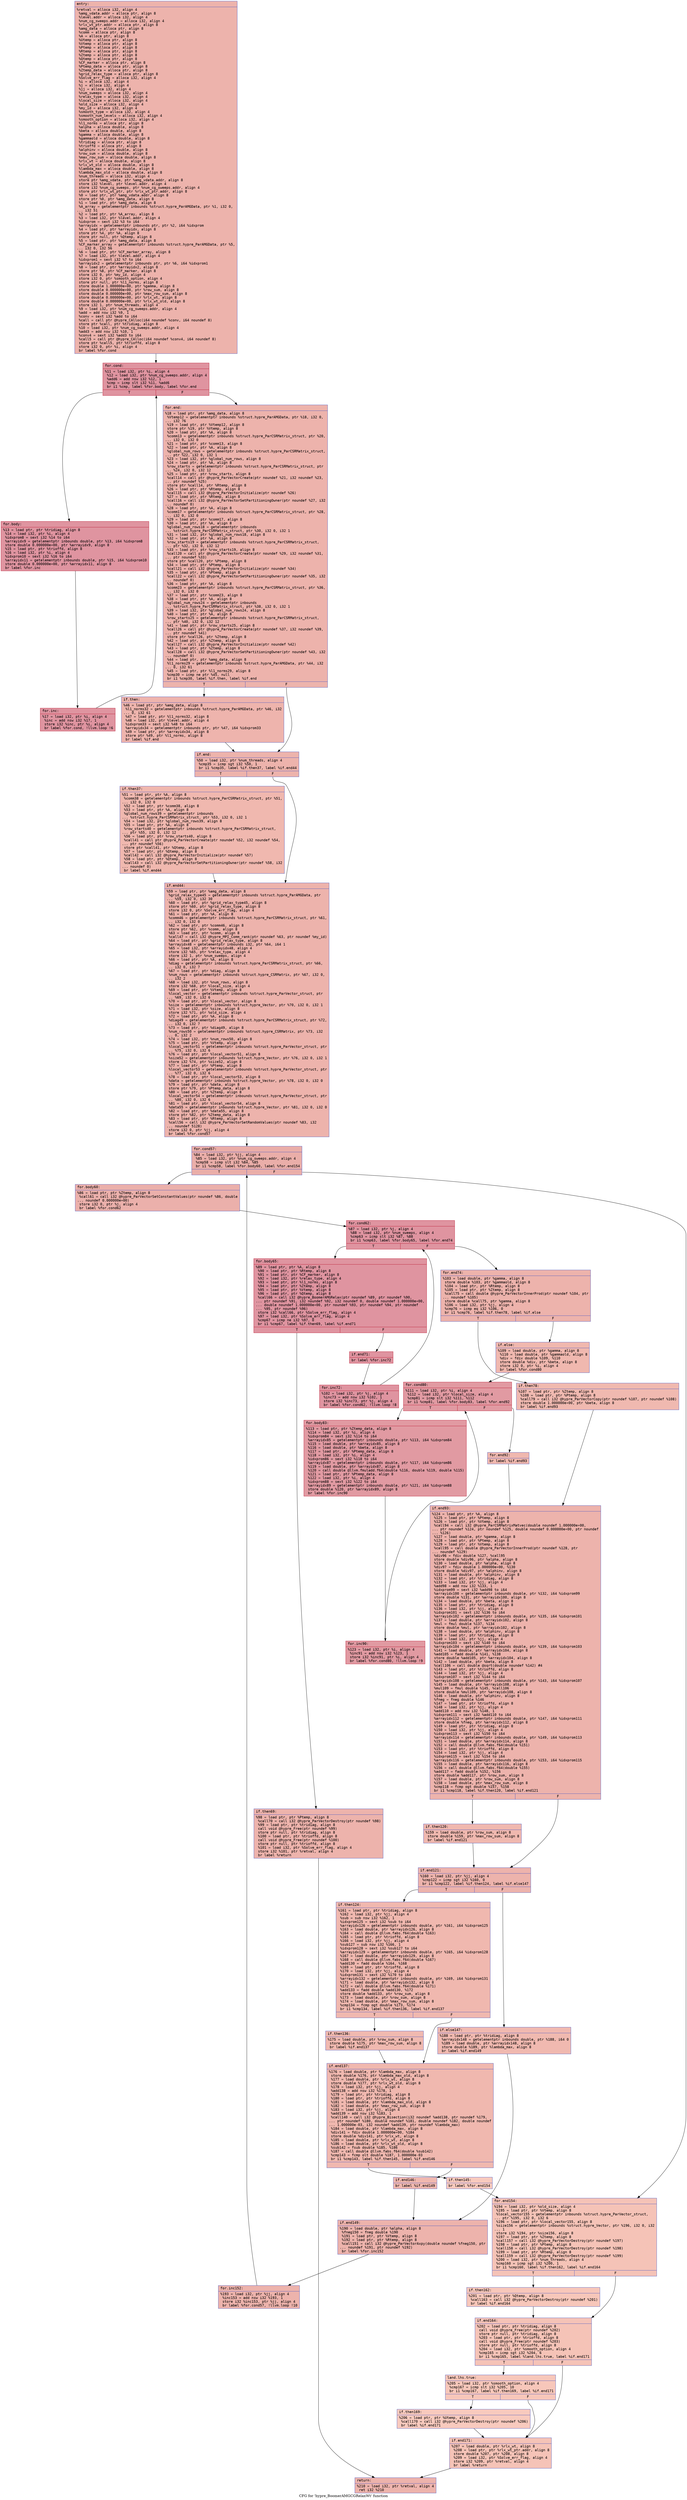 digraph "CFG for 'hypre_BoomerAMGCGRelaxWt' function" {
	label="CFG for 'hypre_BoomerAMGCGRelaxWt' function";

	Node0x55daa056aaf0 [shape=record,color="#3d50c3ff", style=filled, fillcolor="#d6524470" fontname="Courier",label="{entry:\l|  %retval = alloca i32, align 4\l  %amg_vdata.addr = alloca ptr, align 8\l  %level.addr = alloca i32, align 4\l  %num_cg_sweeps.addr = alloca i32, align 4\l  %rlx_wt_ptr.addr = alloca ptr, align 8\l  %amg_data = alloca ptr, align 8\l  %comm = alloca ptr, align 8\l  %A = alloca ptr, align 8\l  %Utemp = alloca ptr, align 8\l  %Vtemp = alloca ptr, align 8\l  %Ptemp = alloca ptr, align 8\l  %Rtemp = alloca ptr, align 8\l  %Ztemp = alloca ptr, align 8\l  %Qtemp = alloca ptr, align 8\l  %CF_marker = alloca ptr, align 8\l  %Ptemp_data = alloca ptr, align 8\l  %Ztemp_data = alloca ptr, align 8\l  %grid_relax_type = alloca ptr, align 8\l  %Solve_err_flag = alloca i32, align 4\l  %i = alloca i32, align 4\l  %j = alloca i32, align 4\l  %jj = alloca i32, align 4\l  %num_sweeps = alloca i32, align 4\l  %relax_type = alloca i32, align 4\l  %local_size = alloca i32, align 4\l  %old_size = alloca i32, align 4\l  %my_id = alloca i32, align 4\l  %smooth_type = alloca i32, align 4\l  %smooth_num_levels = alloca i32, align 4\l  %smooth_option = alloca i32, align 4\l  %l1_norms = alloca ptr, align 8\l  %alpha = alloca double, align 8\l  %beta = alloca double, align 8\l  %gamma = alloca double, align 8\l  %gammaold = alloca double, align 8\l  %tridiag = alloca ptr, align 8\l  %trioffd = alloca ptr, align 8\l  %alphinv = alloca double, align 8\l  %row_sum = alloca double, align 8\l  %max_row_sum = alloca double, align 8\l  %rlx_wt = alloca double, align 8\l  %rlx_wt_old = alloca double, align 8\l  %lambda_max = alloca double, align 8\l  %lambda_max_old = alloca double, align 8\l  %num_threads = alloca i32, align 4\l  store ptr %amg_vdata, ptr %amg_vdata.addr, align 8\l  store i32 %level, ptr %level.addr, align 4\l  store i32 %num_cg_sweeps, ptr %num_cg_sweeps.addr, align 4\l  store ptr %rlx_wt_ptr, ptr %rlx_wt_ptr.addr, align 8\l  %0 = load ptr, ptr %amg_vdata.addr, align 8\l  store ptr %0, ptr %amg_data, align 8\l  %1 = load ptr, ptr %amg_data, align 8\l  %A_array = getelementptr inbounds %struct.hypre_ParAMGData, ptr %1, i32 0,\l... i32 51\l  %2 = load ptr, ptr %A_array, align 8\l  %3 = load i32, ptr %level.addr, align 4\l  %idxprom = sext i32 %3 to i64\l  %arrayidx = getelementptr inbounds ptr, ptr %2, i64 %idxprom\l  %4 = load ptr, ptr %arrayidx, align 8\l  store ptr %4, ptr %A, align 8\l  store ptr null, ptr %Qtemp, align 8\l  %5 = load ptr, ptr %amg_data, align 8\l  %CF_marker_array = getelementptr inbounds %struct.hypre_ParAMGData, ptr %5,\l... i32 0, i32 56\l  %6 = load ptr, ptr %CF_marker_array, align 8\l  %7 = load i32, ptr %level.addr, align 4\l  %idxprom1 = sext i32 %7 to i64\l  %arrayidx2 = getelementptr inbounds ptr, ptr %6, i64 %idxprom1\l  %8 = load ptr, ptr %arrayidx2, align 8\l  store ptr %8, ptr %CF_marker, align 8\l  store i32 0, ptr %my_id, align 4\l  store i32 0, ptr %smooth_option, align 4\l  store ptr null, ptr %l1_norms, align 8\l  store double 1.000000e+00, ptr %gamma, align 8\l  store double 0.000000e+00, ptr %row_sum, align 8\l  store double 0.000000e+00, ptr %max_row_sum, align 8\l  store double 0.000000e+00, ptr %rlx_wt, align 8\l  store double 0.000000e+00, ptr %rlx_wt_old, align 8\l  store i32 1, ptr %num_threads, align 4\l  %9 = load i32, ptr %num_cg_sweeps.addr, align 4\l  %add = add nsw i32 %9, 1\l  %conv = sext i32 %add to i64\l  %call = call ptr @hypre_CAlloc(i64 noundef %conv, i64 noundef 8)\l  store ptr %call, ptr %tridiag, align 8\l  %10 = load i32, ptr %num_cg_sweeps.addr, align 4\l  %add3 = add nsw i32 %10, 1\l  %conv4 = sext i32 %add3 to i64\l  %call5 = call ptr @hypre_CAlloc(i64 noundef %conv4, i64 noundef 8)\l  store ptr %call5, ptr %trioffd, align 8\l  store i32 0, ptr %i, align 4\l  br label %for.cond\l}"];
	Node0x55daa056aaf0 -> Node0x55daa0571600[tooltip="entry -> for.cond\nProbability 100.00%" ];
	Node0x55daa0571600 [shape=record,color="#b70d28ff", style=filled, fillcolor="#b70d2870" fontname="Courier",label="{for.cond:\l|  %11 = load i32, ptr %i, align 4\l  %12 = load i32, ptr %num_cg_sweeps.addr, align 4\l  %add6 = add nsw i32 %12, 1\l  %cmp = icmp slt i32 %11, %add6\l  br i1 %cmp, label %for.body, label %for.end\l|{<s0>T|<s1>F}}"];
	Node0x55daa0571600:s0 -> Node0x55daa0571900[tooltip="for.cond -> for.body\nProbability 96.88%" ];
	Node0x55daa0571600:s1 -> Node0x55daa0571950[tooltip="for.cond -> for.end\nProbability 3.12%" ];
	Node0x55daa0571900 [shape=record,color="#b70d28ff", style=filled, fillcolor="#b70d2870" fontname="Courier",label="{for.body:\l|  %13 = load ptr, ptr %tridiag, align 8\l  %14 = load i32, ptr %i, align 4\l  %idxprom8 = sext i32 %14 to i64\l  %arrayidx9 = getelementptr inbounds double, ptr %13, i64 %idxprom8\l  store double 0.000000e+00, ptr %arrayidx9, align 8\l  %15 = load ptr, ptr %trioffd, align 8\l  %16 = load i32, ptr %i, align 4\l  %idxprom10 = sext i32 %16 to i64\l  %arrayidx11 = getelementptr inbounds double, ptr %15, i64 %idxprom10\l  store double 0.000000e+00, ptr %arrayidx11, align 8\l  br label %for.inc\l}"];
	Node0x55daa0571900 -> Node0x55daa05720c0[tooltip="for.body -> for.inc\nProbability 100.00%" ];
	Node0x55daa05720c0 [shape=record,color="#b70d28ff", style=filled, fillcolor="#b70d2870" fontname="Courier",label="{for.inc:\l|  %17 = load i32, ptr %i, align 4\l  %inc = add nsw i32 %17, 1\l  store i32 %inc, ptr %i, align 4\l  br label %for.cond, !llvm.loop !6\l}"];
	Node0x55daa05720c0 -> Node0x55daa0571600[tooltip="for.inc -> for.cond\nProbability 100.00%" ];
	Node0x55daa0571950 [shape=record,color="#3d50c3ff", style=filled, fillcolor="#d6524470" fontname="Courier",label="{for.end:\l|  %18 = load ptr, ptr %amg_data, align 8\l  %Vtemp12 = getelementptr inbounds %struct.hypre_ParAMGData, ptr %18, i32 0,\l... i32 76\l  %19 = load ptr, ptr %Vtemp12, align 8\l  store ptr %19, ptr %Vtemp, align 8\l  %20 = load ptr, ptr %A, align 8\l  %comm13 = getelementptr inbounds %struct.hypre_ParCSRMatrix_struct, ptr %20,\l... i32 0, i32 0\l  %21 = load ptr, ptr %comm13, align 8\l  %22 = load ptr, ptr %A, align 8\l  %global_num_rows = getelementptr inbounds %struct.hypre_ParCSRMatrix_struct,\l... ptr %22, i32 0, i32 1\l  %23 = load i32, ptr %global_num_rows, align 8\l  %24 = load ptr, ptr %A, align 8\l  %row_starts = getelementptr inbounds %struct.hypre_ParCSRMatrix_struct, ptr\l... %24, i32 0, i32 12\l  %25 = load ptr, ptr %row_starts, align 8\l  %call14 = call ptr @hypre_ParVectorCreate(ptr noundef %21, i32 noundef %23,\l... ptr noundef %25)\l  store ptr %call14, ptr %Rtemp, align 8\l  %26 = load ptr, ptr %Rtemp, align 8\l  %call15 = call i32 @hypre_ParVectorInitialize(ptr noundef %26)\l  %27 = load ptr, ptr %Rtemp, align 8\l  %call16 = call i32 @hypre_ParVectorSetPartitioningOwner(ptr noundef %27, i32\l... noundef 0)\l  %28 = load ptr, ptr %A, align 8\l  %comm17 = getelementptr inbounds %struct.hypre_ParCSRMatrix_struct, ptr %28,\l... i32 0, i32 0\l  %29 = load ptr, ptr %comm17, align 8\l  %30 = load ptr, ptr %A, align 8\l  %global_num_rows18 = getelementptr inbounds\l... %struct.hypre_ParCSRMatrix_struct, ptr %30, i32 0, i32 1\l  %31 = load i32, ptr %global_num_rows18, align 8\l  %32 = load ptr, ptr %A, align 8\l  %row_starts19 = getelementptr inbounds %struct.hypre_ParCSRMatrix_struct,\l... ptr %32, i32 0, i32 12\l  %33 = load ptr, ptr %row_starts19, align 8\l  %call20 = call ptr @hypre_ParVectorCreate(ptr noundef %29, i32 noundef %31,\l... ptr noundef %33)\l  store ptr %call20, ptr %Ptemp, align 8\l  %34 = load ptr, ptr %Ptemp, align 8\l  %call21 = call i32 @hypre_ParVectorInitialize(ptr noundef %34)\l  %35 = load ptr, ptr %Ptemp, align 8\l  %call22 = call i32 @hypre_ParVectorSetPartitioningOwner(ptr noundef %35, i32\l... noundef 0)\l  %36 = load ptr, ptr %A, align 8\l  %comm23 = getelementptr inbounds %struct.hypre_ParCSRMatrix_struct, ptr %36,\l... i32 0, i32 0\l  %37 = load ptr, ptr %comm23, align 8\l  %38 = load ptr, ptr %A, align 8\l  %global_num_rows24 = getelementptr inbounds\l... %struct.hypre_ParCSRMatrix_struct, ptr %38, i32 0, i32 1\l  %39 = load i32, ptr %global_num_rows24, align 8\l  %40 = load ptr, ptr %A, align 8\l  %row_starts25 = getelementptr inbounds %struct.hypre_ParCSRMatrix_struct,\l... ptr %40, i32 0, i32 12\l  %41 = load ptr, ptr %row_starts25, align 8\l  %call26 = call ptr @hypre_ParVectorCreate(ptr noundef %37, i32 noundef %39,\l... ptr noundef %41)\l  store ptr %call26, ptr %Ztemp, align 8\l  %42 = load ptr, ptr %Ztemp, align 8\l  %call27 = call i32 @hypre_ParVectorInitialize(ptr noundef %42)\l  %43 = load ptr, ptr %Ztemp, align 8\l  %call28 = call i32 @hypre_ParVectorSetPartitioningOwner(ptr noundef %43, i32\l... noundef 0)\l  %44 = load ptr, ptr %amg_data, align 8\l  %l1_norms29 = getelementptr inbounds %struct.hypre_ParAMGData, ptr %44, i32\l... 0, i32 61\l  %45 = load ptr, ptr %l1_norms29, align 8\l  %cmp30 = icmp ne ptr %45, null\l  br i1 %cmp30, label %if.then, label %if.end\l|{<s0>T|<s1>F}}"];
	Node0x55daa0571950:s0 -> Node0x55daa05755b0[tooltip="for.end -> if.then\nProbability 62.50%" ];
	Node0x55daa0571950:s1 -> Node0x55daa056d000[tooltip="for.end -> if.end\nProbability 37.50%" ];
	Node0x55daa05755b0 [shape=record,color="#3d50c3ff", style=filled, fillcolor="#d8564670" fontname="Courier",label="{if.then:\l|  %46 = load ptr, ptr %amg_data, align 8\l  %l1_norms32 = getelementptr inbounds %struct.hypre_ParAMGData, ptr %46, i32\l... 0, i32 61\l  %47 = load ptr, ptr %l1_norms32, align 8\l  %48 = load i32, ptr %level.addr, align 4\l  %idxprom33 = sext i32 %48 to i64\l  %arrayidx34 = getelementptr inbounds ptr, ptr %47, i64 %idxprom33\l  %49 = load ptr, ptr %arrayidx34, align 8\l  store ptr %49, ptr %l1_norms, align 8\l  br label %if.end\l}"];
	Node0x55daa05755b0 -> Node0x55daa056d000[tooltip="if.then -> if.end\nProbability 100.00%" ];
	Node0x55daa056d000 [shape=record,color="#3d50c3ff", style=filled, fillcolor="#d6524470" fontname="Courier",label="{if.end:\l|  %50 = load i32, ptr %num_threads, align 4\l  %cmp35 = icmp sgt i32 %50, 1\l  br i1 %cmp35, label %if.then37, label %if.end44\l|{<s0>T|<s1>F}}"];
	Node0x55daa056d000:s0 -> Node0x55daa056d9c0[tooltip="if.end -> if.then37\nProbability 50.00%" ];
	Node0x55daa056d000:s1 -> Node0x55daa056da40[tooltip="if.end -> if.end44\nProbability 50.00%" ];
	Node0x55daa056d9c0 [shape=record,color="#3d50c3ff", style=filled, fillcolor="#dc5d4a70" fontname="Courier",label="{if.then37:\l|  %51 = load ptr, ptr %A, align 8\l  %comm38 = getelementptr inbounds %struct.hypre_ParCSRMatrix_struct, ptr %51,\l... i32 0, i32 0\l  %52 = load ptr, ptr %comm38, align 8\l  %53 = load ptr, ptr %A, align 8\l  %global_num_rows39 = getelementptr inbounds\l... %struct.hypre_ParCSRMatrix_struct, ptr %53, i32 0, i32 1\l  %54 = load i32, ptr %global_num_rows39, align 8\l  %55 = load ptr, ptr %A, align 8\l  %row_starts40 = getelementptr inbounds %struct.hypre_ParCSRMatrix_struct,\l... ptr %55, i32 0, i32 12\l  %56 = load ptr, ptr %row_starts40, align 8\l  %call41 = call ptr @hypre_ParVectorCreate(ptr noundef %52, i32 noundef %54,\l... ptr noundef %56)\l  store ptr %call41, ptr %Qtemp, align 8\l  %57 = load ptr, ptr %Qtemp, align 8\l  %call42 = call i32 @hypre_ParVectorInitialize(ptr noundef %57)\l  %58 = load ptr, ptr %Qtemp, align 8\l  %call43 = call i32 @hypre_ParVectorSetPartitioningOwner(ptr noundef %58, i32\l... noundef 0)\l  br label %if.end44\l}"];
	Node0x55daa056d9c0 -> Node0x55daa056da40[tooltip="if.then37 -> if.end44\nProbability 100.00%" ];
	Node0x55daa056da40 [shape=record,color="#3d50c3ff", style=filled, fillcolor="#d6524470" fontname="Courier",label="{if.end44:\l|  %59 = load ptr, ptr %amg_data, align 8\l  %grid_relax_type45 = getelementptr inbounds %struct.hypre_ParAMGData, ptr\l... %59, i32 0, i32 30\l  %60 = load ptr, ptr %grid_relax_type45, align 8\l  store ptr %60, ptr %grid_relax_type, align 8\l  store i32 0, ptr %Solve_err_flag, align 4\l  %61 = load ptr, ptr %A, align 8\l  %comm46 = getelementptr inbounds %struct.hypre_ParCSRMatrix_struct, ptr %61,\l... i32 0, i32 0\l  %62 = load ptr, ptr %comm46, align 8\l  store ptr %62, ptr %comm, align 8\l  %63 = load ptr, ptr %comm, align 8\l  %call47 = call i32 @hypre_MPI_Comm_rank(ptr noundef %63, ptr noundef %my_id)\l  %64 = load ptr, ptr %grid_relax_type, align 8\l  %arrayidx48 = getelementptr inbounds i32, ptr %64, i64 1\l  %65 = load i32, ptr %arrayidx48, align 4\l  store i32 %65, ptr %relax_type, align 4\l  store i32 1, ptr %num_sweeps, align 4\l  %66 = load ptr, ptr %A, align 8\l  %diag = getelementptr inbounds %struct.hypre_ParCSRMatrix_struct, ptr %66,\l... i32 0, i32 7\l  %67 = load ptr, ptr %diag, align 8\l  %num_rows = getelementptr inbounds %struct.hypre_CSRMatrix, ptr %67, i32 0,\l... i32 2\l  %68 = load i32, ptr %num_rows, align 8\l  store i32 %68, ptr %local_size, align 4\l  %69 = load ptr, ptr %Vtemp, align 8\l  %local_vector = getelementptr inbounds %struct.hypre_ParVector_struct, ptr\l... %69, i32 0, i32 6\l  %70 = load ptr, ptr %local_vector, align 8\l  %size = getelementptr inbounds %struct.hypre_Vector, ptr %70, i32 0, i32 1\l  %71 = load i32, ptr %size, align 8\l  store i32 %71, ptr %old_size, align 4\l  %72 = load ptr, ptr %A, align 8\l  %diag49 = getelementptr inbounds %struct.hypre_ParCSRMatrix_struct, ptr %72,\l... i32 0, i32 7\l  %73 = load ptr, ptr %diag49, align 8\l  %num_rows50 = getelementptr inbounds %struct.hypre_CSRMatrix, ptr %73, i32\l... 0, i32 2\l  %74 = load i32, ptr %num_rows50, align 8\l  %75 = load ptr, ptr %Vtemp, align 8\l  %local_vector51 = getelementptr inbounds %struct.hypre_ParVector_struct, ptr\l... %75, i32 0, i32 6\l  %76 = load ptr, ptr %local_vector51, align 8\l  %size52 = getelementptr inbounds %struct.hypre_Vector, ptr %76, i32 0, i32 1\l  store i32 %74, ptr %size52, align 8\l  %77 = load ptr, ptr %Ptemp, align 8\l  %local_vector53 = getelementptr inbounds %struct.hypre_ParVector_struct, ptr\l... %77, i32 0, i32 6\l  %78 = load ptr, ptr %local_vector53, align 8\l  %data = getelementptr inbounds %struct.hypre_Vector, ptr %78, i32 0, i32 0\l  %79 = load ptr, ptr %data, align 8\l  store ptr %79, ptr %Ptemp_data, align 8\l  %80 = load ptr, ptr %Ztemp, align 8\l  %local_vector54 = getelementptr inbounds %struct.hypre_ParVector_struct, ptr\l... %80, i32 0, i32 6\l  %81 = load ptr, ptr %local_vector54, align 8\l  %data55 = getelementptr inbounds %struct.hypre_Vector, ptr %81, i32 0, i32 0\l  %82 = load ptr, ptr %data55, align 8\l  store ptr %82, ptr %Ztemp_data, align 8\l  %83 = load ptr, ptr %Rtemp, align 8\l  %call56 = call i32 @hypre_ParVectorSetRandomValues(ptr noundef %83, i32\l... noundef 5128)\l  store i32 0, ptr %jj, align 4\l  br label %for.cond57\l}"];
	Node0x55daa056da40 -> Node0x55daa057a840[tooltip="if.end44 -> for.cond57\nProbability 100.00%" ];
	Node0x55daa057a840 [shape=record,color="#3d50c3ff", style=filled, fillcolor="#d0473d70" fontname="Courier",label="{for.cond57:\l|  %84 = load i32, ptr %jj, align 4\l  %85 = load i32, ptr %num_cg_sweeps.addr, align 4\l  %cmp58 = icmp slt i32 %84, %85\l  br i1 %cmp58, label %for.body60, label %for.end154\l|{<s0>T|<s1>F}}"];
	Node0x55daa057a840:s0 -> Node0x55daa057ab20[tooltip="for.cond57 -> for.body60\nProbability 96.88%" ];
	Node0x55daa057a840:s1 -> Node0x55daa057ab70[tooltip="for.cond57 -> for.end154\nProbability 3.12%" ];
	Node0x55daa057ab20 [shape=record,color="#3d50c3ff", style=filled, fillcolor="#d24b4070" fontname="Courier",label="{for.body60:\l|  %86 = load ptr, ptr %Ztemp, align 8\l  %call61 = call i32 @hypre_ParVectorSetConstantValues(ptr noundef %86, double\l... noundef 0.000000e+00)\l  store i32 0, ptr %j, align 4\l  br label %for.cond62\l}"];
	Node0x55daa057ab20 -> Node0x55daa057b020[tooltip="for.body60 -> for.cond62\nProbability 100.00%" ];
	Node0x55daa057b020 [shape=record,color="#b70d28ff", style=filled, fillcolor="#b70d2870" fontname="Courier",label="{for.cond62:\l|  %87 = load i32, ptr %j, align 4\l  %88 = load i32, ptr %num_sweeps, align 4\l  %cmp63 = icmp slt i32 %87, %88\l  br i1 %cmp63, label %for.body65, label %for.end74\l|{<s0>T|<s1>F}}"];
	Node0x55daa057b020:s0 -> Node0x55daa057b2d0[tooltip="for.cond62 -> for.body65\nProbability 96.88%" ];
	Node0x55daa057b020:s1 -> Node0x55daa057b350[tooltip="for.cond62 -> for.end74\nProbability 3.12%" ];
	Node0x55daa057b2d0 [shape=record,color="#b70d28ff", style=filled, fillcolor="#b70d2870" fontname="Courier",label="{for.body65:\l|  %89 = load ptr, ptr %A, align 8\l  %90 = load ptr, ptr %Rtemp, align 8\l  %91 = load ptr, ptr %CF_marker, align 8\l  %92 = load i32, ptr %relax_type, align 4\l  %93 = load ptr, ptr %l1_norms, align 8\l  %94 = load ptr, ptr %Ztemp, align 8\l  %95 = load ptr, ptr %Vtemp, align 8\l  %96 = load ptr, ptr %Qtemp, align 8\l  %call66 = call i32 @hypre_BoomerAMGRelax(ptr noundef %89, ptr noundef %90,\l... ptr noundef %91, i32 noundef %92, i32 noundef 0, double noundef 1.000000e+00,\l... double noundef 1.000000e+00, ptr noundef %93, ptr noundef %94, ptr noundef\l... %95, ptr noundef %96)\l  store i32 %call66, ptr %Solve_err_flag, align 4\l  %97 = load i32, ptr %Solve_err_flag, align 4\l  %cmp67 = icmp ne i32 %97, 0\l  br i1 %cmp67, label %if.then69, label %if.end71\l|{<s0>T|<s1>F}}"];
	Node0x55daa057b2d0:s0 -> Node0x55daa0577910[tooltip="for.body65 -> if.then69\nProbability 3.12%" ];
	Node0x55daa057b2d0:s1 -> Node0x55daa05779c0[tooltip="for.body65 -> if.end71\nProbability 96.88%" ];
	Node0x55daa0577910 [shape=record,color="#3d50c3ff", style=filled, fillcolor="#d6524470" fontname="Courier",label="{if.then69:\l|  %98 = load ptr, ptr %Ptemp, align 8\l  %call70 = call i32 @hypre_ParVectorDestroy(ptr noundef %98)\l  %99 = load ptr, ptr %tridiag, align 8\l  call void @hypre_Free(ptr noundef %99)\l  store ptr null, ptr %tridiag, align 8\l  %100 = load ptr, ptr %trioffd, align 8\l  call void @hypre_Free(ptr noundef %100)\l  store ptr null, ptr %trioffd, align 8\l  %101 = load i32, ptr %Solve_err_flag, align 4\l  store i32 %101, ptr %retval, align 4\l  br label %return\l}"];
	Node0x55daa0577910 -> Node0x55daa057d1d0[tooltip="if.then69 -> return\nProbability 100.00%" ];
	Node0x55daa05779c0 [shape=record,color="#b70d28ff", style=filled, fillcolor="#b70d2870" fontname="Courier",label="{if.end71:\l|  br label %for.inc72\l}"];
	Node0x55daa05779c0 -> Node0x55daa057d2f0[tooltip="if.end71 -> for.inc72\nProbability 100.00%" ];
	Node0x55daa057d2f0 [shape=record,color="#b70d28ff", style=filled, fillcolor="#b70d2870" fontname="Courier",label="{for.inc72:\l|  %102 = load i32, ptr %j, align 4\l  %inc73 = add nsw i32 %102, 1\l  store i32 %inc73, ptr %j, align 4\l  br label %for.cond62, !llvm.loop !8\l}"];
	Node0x55daa057d2f0 -> Node0x55daa057b020[tooltip="for.inc72 -> for.cond62\nProbability 100.00%" ];
	Node0x55daa057b350 [shape=record,color="#3d50c3ff", style=filled, fillcolor="#d6524470" fontname="Courier",label="{for.end74:\l|  %103 = load double, ptr %gamma, align 8\l  store double %103, ptr %gammaold, align 8\l  %104 = load ptr, ptr %Rtemp, align 8\l  %105 = load ptr, ptr %Ztemp, align 8\l  %call75 = call double @hypre_ParVectorInnerProd(ptr noundef %104, ptr\l... noundef %105)\l  store double %call75, ptr %gamma, align 8\l  %106 = load i32, ptr %jj, align 4\l  %cmp76 = icmp eq i32 %106, 0\l  br i1 %cmp76, label %if.then78, label %if.else\l|{<s0>T|<s1>F}}"];
	Node0x55daa057b350:s0 -> Node0x55daa057dba0[tooltip="for.end74 -> if.then78\nProbability 37.50%" ];
	Node0x55daa057b350:s1 -> Node0x55daa057dbf0[tooltip="for.end74 -> if.else\nProbability 62.50%" ];
	Node0x55daa057dba0 [shape=record,color="#3d50c3ff", style=filled, fillcolor="#de614d70" fontname="Courier",label="{if.then78:\l|  %107 = load ptr, ptr %Ztemp, align 8\l  %108 = load ptr, ptr %Ptemp, align 8\l  %call79 = call i32 @hypre_ParVectorCopy(ptr noundef %107, ptr noundef %108)\l  store double 1.000000e+00, ptr %beta, align 8\l  br label %if.end93\l}"];
	Node0x55daa057dba0 -> Node0x55daa057e130[tooltip="if.then78 -> if.end93\nProbability 100.00%" ];
	Node0x55daa057dbf0 [shape=record,color="#3d50c3ff", style=filled, fillcolor="#dc5d4a70" fontname="Courier",label="{if.else:\l|  %109 = load double, ptr %gamma, align 8\l  %110 = load double, ptr %gammaold, align 8\l  %div = fdiv double %109, %110\l  store double %div, ptr %beta, align 8\l  store i32 0, ptr %i, align 4\l  br label %for.cond80\l}"];
	Node0x55daa057dbf0 -> Node0x55daa057e520[tooltip="if.else -> for.cond80\nProbability 100.00%" ];
	Node0x55daa057e520 [shape=record,color="#b70d28ff", style=filled, fillcolor="#bb1b2c70" fontname="Courier",label="{for.cond80:\l|  %111 = load i32, ptr %i, align 4\l  %112 = load i32, ptr %local_size, align 4\l  %cmp81 = icmp slt i32 %111, %112\l  br i1 %cmp81, label %for.body83, label %for.end92\l|{<s0>T|<s1>F}}"];
	Node0x55daa057e520:s0 -> Node0x55daa057e7c0[tooltip="for.cond80 -> for.body83\nProbability 96.88%" ];
	Node0x55daa057e520:s1 -> Node0x55daa057e840[tooltip="for.cond80 -> for.end92\nProbability 3.12%" ];
	Node0x55daa057e7c0 [shape=record,color="#b70d28ff", style=filled, fillcolor="#bb1b2c70" fontname="Courier",label="{for.body83:\l|  %113 = load ptr, ptr %Ztemp_data, align 8\l  %114 = load i32, ptr %i, align 4\l  %idxprom84 = sext i32 %114 to i64\l  %arrayidx85 = getelementptr inbounds double, ptr %113, i64 %idxprom84\l  %115 = load double, ptr %arrayidx85, align 8\l  %116 = load double, ptr %beta, align 8\l  %117 = load ptr, ptr %Ptemp_data, align 8\l  %118 = load i32, ptr %i, align 4\l  %idxprom86 = sext i32 %118 to i64\l  %arrayidx87 = getelementptr inbounds double, ptr %117, i64 %idxprom86\l  %119 = load double, ptr %arrayidx87, align 8\l  %120 = call double @llvm.fmuladd.f64(double %116, double %119, double %115)\l  %121 = load ptr, ptr %Ptemp_data, align 8\l  %122 = load i32, ptr %i, align 4\l  %idxprom88 = sext i32 %122 to i64\l  %arrayidx89 = getelementptr inbounds double, ptr %121, i64 %idxprom88\l  store double %120, ptr %arrayidx89, align 8\l  br label %for.inc90\l}"];
	Node0x55daa057e7c0 -> Node0x55daa057f530[tooltip="for.body83 -> for.inc90\nProbability 100.00%" ];
	Node0x55daa057f530 [shape=record,color="#b70d28ff", style=filled, fillcolor="#bb1b2c70" fontname="Courier",label="{for.inc90:\l|  %123 = load i32, ptr %i, align 4\l  %inc91 = add nsw i32 %123, 1\l  store i32 %inc91, ptr %i, align 4\l  br label %for.cond80, !llvm.loop !9\l}"];
	Node0x55daa057f530 -> Node0x55daa057e520[tooltip="for.inc90 -> for.cond80\nProbability 100.00%" ];
	Node0x55daa057e840 [shape=record,color="#3d50c3ff", style=filled, fillcolor="#dc5d4a70" fontname="Courier",label="{for.end92:\l|  br label %if.end93\l}"];
	Node0x55daa057e840 -> Node0x55daa057e130[tooltip="for.end92 -> if.end93\nProbability 100.00%" ];
	Node0x55daa057e130 [shape=record,color="#3d50c3ff", style=filled, fillcolor="#d6524470" fontname="Courier",label="{if.end93:\l|  %124 = load ptr, ptr %A, align 8\l  %125 = load ptr, ptr %Ptemp, align 8\l  %126 = load ptr, ptr %Vtemp, align 8\l  %call94 = call i32 @hypre_ParCSRMatrixMatvec(double noundef 1.000000e+00,\l... ptr noundef %124, ptr noundef %125, double noundef 0.000000e+00, ptr noundef\l... %126)\l  %127 = load double, ptr %gamma, align 8\l  %128 = load ptr, ptr %Ptemp, align 8\l  %129 = load ptr, ptr %Vtemp, align 8\l  %call95 = call double @hypre_ParVectorInnerProd(ptr noundef %128, ptr\l... noundef %129)\l  %div96 = fdiv double %127, %call95\l  store double %div96, ptr %alpha, align 8\l  %130 = load double, ptr %alpha, align 8\l  %div97 = fdiv double 1.000000e+00, %130\l  store double %div97, ptr %alphinv, align 8\l  %131 = load double, ptr %alphinv, align 8\l  %132 = load ptr, ptr %tridiag, align 8\l  %133 = load i32, ptr %jj, align 4\l  %add98 = add nsw i32 %133, 1\l  %idxprom99 = sext i32 %add98 to i64\l  %arrayidx100 = getelementptr inbounds double, ptr %132, i64 %idxprom99\l  store double %131, ptr %arrayidx100, align 8\l  %134 = load double, ptr %beta, align 8\l  %135 = load ptr, ptr %tridiag, align 8\l  %136 = load i32, ptr %jj, align 4\l  %idxprom101 = sext i32 %136 to i64\l  %arrayidx102 = getelementptr inbounds double, ptr %135, i64 %idxprom101\l  %137 = load double, ptr %arrayidx102, align 8\l  %mul = fmul double %137, %134\l  store double %mul, ptr %arrayidx102, align 8\l  %138 = load double, ptr %alphinv, align 8\l  %139 = load ptr, ptr %tridiag, align 8\l  %140 = load i32, ptr %jj, align 4\l  %idxprom103 = sext i32 %140 to i64\l  %arrayidx104 = getelementptr inbounds double, ptr %139, i64 %idxprom103\l  %141 = load double, ptr %arrayidx104, align 8\l  %add105 = fadd double %141, %138\l  store double %add105, ptr %arrayidx104, align 8\l  %142 = load double, ptr %beta, align 8\l  %call106 = call double @sqrt(double noundef %142) #4\l  %143 = load ptr, ptr %trioffd, align 8\l  %144 = load i32, ptr %jj, align 4\l  %idxprom107 = sext i32 %144 to i64\l  %arrayidx108 = getelementptr inbounds double, ptr %143, i64 %idxprom107\l  %145 = load double, ptr %arrayidx108, align 8\l  %mul109 = fmul double %145, %call106\l  store double %mul109, ptr %arrayidx108, align 8\l  %146 = load double, ptr %alphinv, align 8\l  %fneg = fneg double %146\l  %147 = load ptr, ptr %trioffd, align 8\l  %148 = load i32, ptr %jj, align 4\l  %add110 = add nsw i32 %148, 1\l  %idxprom111 = sext i32 %add110 to i64\l  %arrayidx112 = getelementptr inbounds double, ptr %147, i64 %idxprom111\l  store double %fneg, ptr %arrayidx112, align 8\l  %149 = load ptr, ptr %tridiag, align 8\l  %150 = load i32, ptr %jj, align 4\l  %idxprom113 = sext i32 %150 to i64\l  %arrayidx114 = getelementptr inbounds double, ptr %149, i64 %idxprom113\l  %151 = load double, ptr %arrayidx114, align 8\l  %152 = call double @llvm.fabs.f64(double %151)\l  %153 = load ptr, ptr %trioffd, align 8\l  %154 = load i32, ptr %jj, align 4\l  %idxprom115 = sext i32 %154 to i64\l  %arrayidx116 = getelementptr inbounds double, ptr %153, i64 %idxprom115\l  %155 = load double, ptr %arrayidx116, align 8\l  %156 = call double @llvm.fabs.f64(double %155)\l  %add117 = fadd double %152, %156\l  store double %add117, ptr %row_sum, align 8\l  %157 = load double, ptr %row_sum, align 8\l  %158 = load double, ptr %max_row_sum, align 8\l  %cmp118 = fcmp ogt double %157, %158\l  br i1 %cmp118, label %if.then120, label %if.end121\l|{<s0>T|<s1>F}}"];
	Node0x55daa057e130:s0 -> Node0x55daa0582710[tooltip="if.end93 -> if.then120\nProbability 50.00%" ];
	Node0x55daa057e130:s1 -> Node0x55daa05827f0[tooltip="if.end93 -> if.end121\nProbability 50.00%" ];
	Node0x55daa0582710 [shape=record,color="#3d50c3ff", style=filled, fillcolor="#dc5d4a70" fontname="Courier",label="{if.then120:\l|  %159 = load double, ptr %row_sum, align 8\l  store double %159, ptr %max_row_sum, align 8\l  br label %if.end121\l}"];
	Node0x55daa0582710 -> Node0x55daa05827f0[tooltip="if.then120 -> if.end121\nProbability 100.00%" ];
	Node0x55daa05827f0 [shape=record,color="#3d50c3ff", style=filled, fillcolor="#d6524470" fontname="Courier",label="{if.end121:\l|  %160 = load i32, ptr %jj, align 4\l  %cmp122 = icmp sgt i32 %160, 0\l  br i1 %cmp122, label %if.then124, label %if.else147\l|{<s0>T|<s1>F}}"];
	Node0x55daa05827f0:s0 -> Node0x55daa0575620[tooltip="if.end121 -> if.then124\nProbability 62.50%" ];
	Node0x55daa05827f0:s1 -> Node0x55daa05756a0[tooltip="if.end121 -> if.else147\nProbability 37.50%" ];
	Node0x55daa0575620 [shape=record,color="#3d50c3ff", style=filled, fillcolor="#dc5d4a70" fontname="Courier",label="{if.then124:\l|  %161 = load ptr, ptr %tridiag, align 8\l  %162 = load i32, ptr %jj, align 4\l  %sub = sub nsw i32 %162, 1\l  %idxprom125 = sext i32 %sub to i64\l  %arrayidx126 = getelementptr inbounds double, ptr %161, i64 %idxprom125\l  %163 = load double, ptr %arrayidx126, align 8\l  %164 = call double @llvm.fabs.f64(double %163)\l  %165 = load ptr, ptr %trioffd, align 8\l  %166 = load i32, ptr %jj, align 4\l  %sub127 = sub nsw i32 %166, 1\l  %idxprom128 = sext i32 %sub127 to i64\l  %arrayidx129 = getelementptr inbounds double, ptr %165, i64 %idxprom128\l  %167 = load double, ptr %arrayidx129, align 8\l  %168 = call double @llvm.fabs.f64(double %167)\l  %add130 = fadd double %164, %168\l  %169 = load ptr, ptr %trioffd, align 8\l  %170 = load i32, ptr %jj, align 4\l  %idxprom131 = sext i32 %170 to i64\l  %arrayidx132 = getelementptr inbounds double, ptr %169, i64 %idxprom131\l  %171 = load double, ptr %arrayidx132, align 8\l  %172 = call double @llvm.fabs.f64(double %171)\l  %add133 = fadd double %add130, %172\l  store double %add133, ptr %row_sum, align 8\l  %173 = load double, ptr %row_sum, align 8\l  %174 = load double, ptr %max_row_sum, align 8\l  %cmp134 = fcmp ogt double %173, %174\l  br i1 %cmp134, label %if.then136, label %if.end137\l|{<s0>T|<s1>F}}"];
	Node0x55daa0575620:s0 -> Node0x55daa0576880[tooltip="if.then124 -> if.then136\nProbability 50.00%" ];
	Node0x55daa0575620:s1 -> Node0x55daa0576900[tooltip="if.then124 -> if.end137\nProbability 50.00%" ];
	Node0x55daa0576880 [shape=record,color="#3d50c3ff", style=filled, fillcolor="#de614d70" fontname="Courier",label="{if.then136:\l|  %175 = load double, ptr %row_sum, align 8\l  store double %175, ptr %max_row_sum, align 8\l  br label %if.end137\l}"];
	Node0x55daa0576880 -> Node0x55daa0576900[tooltip="if.then136 -> if.end137\nProbability 100.00%" ];
	Node0x55daa0576900 [shape=record,color="#3d50c3ff", style=filled, fillcolor="#dc5d4a70" fontname="Courier",label="{if.end137:\l|  %176 = load double, ptr %lambda_max, align 8\l  store double %176, ptr %lambda_max_old, align 8\l  %177 = load double, ptr %rlx_wt, align 8\l  store double %177, ptr %rlx_wt_old, align 8\l  %178 = load i32, ptr %jj, align 4\l  %add138 = add nsw i32 %178, 1\l  %179 = load ptr, ptr %tridiag, align 8\l  %180 = load ptr, ptr %trioffd, align 8\l  %181 = load double, ptr %lambda_max_old, align 8\l  %182 = load double, ptr %max_row_sum, align 8\l  %183 = load i32, ptr %jj, align 4\l  %add139 = add nsw i32 %183, 1\l  %call140 = call i32 @hypre_Bisection(i32 noundef %add138, ptr noundef %179,\l... ptr noundef %180, double noundef %181, double noundef %182, double noundef\l... 1.000000e-03, i32 noundef %add139, ptr noundef %lambda_max)\l  %184 = load double, ptr %lambda_max, align 8\l  %div141 = fdiv double 1.000000e+00, %184\l  store double %div141, ptr %rlx_wt, align 8\l  %185 = load double, ptr %rlx_wt, align 8\l  %186 = load double, ptr %rlx_wt_old, align 8\l  %sub142 = fsub double %185, %186\l  %187 = call double @llvm.fabs.f64(double %sub142)\l  %cmp143 = fcmp olt double %187, 1.000000e-03\l  br i1 %cmp143, label %if.then145, label %if.end146\l|{<s0>T|<s1>F}}"];
	Node0x55daa0576900:s0 -> Node0x55daa0586ce0[tooltip="if.end137 -> if.then145\nProbability 3.12%" ];
	Node0x55daa0576900:s1 -> Node0x55daa0586d30[tooltip="if.end137 -> if.end146\nProbability 96.88%" ];
	Node0x55daa0586ce0 [shape=record,color="#3d50c3ff", style=filled, fillcolor="#ef886b70" fontname="Courier",label="{if.then145:\l|  br label %for.end154\l}"];
	Node0x55daa0586ce0 -> Node0x55daa057ab70[tooltip="if.then145 -> for.end154\nProbability 100.00%" ];
	Node0x55daa0586d30 [shape=record,color="#3d50c3ff", style=filled, fillcolor="#dc5d4a70" fontname="Courier",label="{if.end146:\l|  br label %if.end149\l}"];
	Node0x55daa0586d30 -> Node0x55daa0586f30[tooltip="if.end146 -> if.end149\nProbability 100.00%" ];
	Node0x55daa05756a0 [shape=record,color="#3d50c3ff", style=filled, fillcolor="#de614d70" fontname="Courier",label="{if.else147:\l|  %188 = load ptr, ptr %tridiag, align 8\l  %arrayidx148 = getelementptr inbounds double, ptr %188, i64 0\l  %189 = load double, ptr %arrayidx148, align 8\l  store double %189, ptr %lambda_max, align 8\l  br label %if.end149\l}"];
	Node0x55daa05756a0 -> Node0x55daa0586f30[tooltip="if.else147 -> if.end149\nProbability 100.00%" ];
	Node0x55daa0586f30 [shape=record,color="#3d50c3ff", style=filled, fillcolor="#d6524470" fontname="Courier",label="{if.end149:\l|  %190 = load double, ptr %alpha, align 8\l  %fneg150 = fneg double %190\l  %191 = load ptr, ptr %Vtemp, align 8\l  %192 = load ptr, ptr %Rtemp, align 8\l  %call151 = call i32 @hypre_ParVectorAxpy(double noundef %fneg150, ptr\l... noundef %191, ptr noundef %192)\l  br label %for.inc152\l}"];
	Node0x55daa0586f30 -> Node0x55daa057bb30[tooltip="if.end149 -> for.inc152\nProbability 100.00%" ];
	Node0x55daa057bb30 [shape=record,color="#3d50c3ff", style=filled, fillcolor="#d6524470" fontname="Courier",label="{for.inc152:\l|  %193 = load i32, ptr %jj, align 4\l  %inc153 = add nsw i32 %193, 1\l  store i32 %inc153, ptr %jj, align 4\l  br label %for.cond57, !llvm.loop !10\l}"];
	Node0x55daa057bb30 -> Node0x55daa057a840[tooltip="for.inc152 -> for.cond57\nProbability 100.00%" ];
	Node0x55daa057ab70 [shape=record,color="#3d50c3ff", style=filled, fillcolor="#e8765c70" fontname="Courier",label="{for.end154:\l|  %194 = load i32, ptr %old_size, align 4\l  %195 = load ptr, ptr %Vtemp, align 8\l  %local_vector155 = getelementptr inbounds %struct.hypre_ParVector_struct,\l... ptr %195, i32 0, i32 6\l  %196 = load ptr, ptr %local_vector155, align 8\l  %size156 = getelementptr inbounds %struct.hypre_Vector, ptr %196, i32 0, i32\l... 1\l  store i32 %194, ptr %size156, align 8\l  %197 = load ptr, ptr %Ztemp, align 8\l  %call157 = call i32 @hypre_ParVectorDestroy(ptr noundef %197)\l  %198 = load ptr, ptr %Ptemp, align 8\l  %call158 = call i32 @hypre_ParVectorDestroy(ptr noundef %198)\l  %199 = load ptr, ptr %Rtemp, align 8\l  %call159 = call i32 @hypre_ParVectorDestroy(ptr noundef %199)\l  %200 = load i32, ptr %num_threads, align 4\l  %cmp160 = icmp sgt i32 %200, 1\l  br i1 %cmp160, label %if.then162, label %if.end164\l|{<s0>T|<s1>F}}"];
	Node0x55daa057ab70:s0 -> Node0x55daa05895e0[tooltip="for.end154 -> if.then162\nProbability 50.00%" ];
	Node0x55daa057ab70:s1 -> Node0x55daa0589630[tooltip="for.end154 -> if.end164\nProbability 50.00%" ];
	Node0x55daa05895e0 [shape=record,color="#3d50c3ff", style=filled, fillcolor="#ec7f6370" fontname="Courier",label="{if.then162:\l|  %201 = load ptr, ptr %Qtemp, align 8\l  %call163 = call i32 @hypre_ParVectorDestroy(ptr noundef %201)\l  br label %if.end164\l}"];
	Node0x55daa05895e0 -> Node0x55daa0589630[tooltip="if.then162 -> if.end164\nProbability 100.00%" ];
	Node0x55daa0589630 [shape=record,color="#3d50c3ff", style=filled, fillcolor="#e8765c70" fontname="Courier",label="{if.end164:\l|  %202 = load ptr, ptr %tridiag, align 8\l  call void @hypre_Free(ptr noundef %202)\l  store ptr null, ptr %tridiag, align 8\l  %203 = load ptr, ptr %trioffd, align 8\l  call void @hypre_Free(ptr noundef %203)\l  store ptr null, ptr %trioffd, align 8\l  %204 = load i32, ptr %smooth_option, align 4\l  %cmp165 = icmp sgt i32 %204, 6\l  br i1 %cmp165, label %land.lhs.true, label %if.end171\l|{<s0>T|<s1>F}}"];
	Node0x55daa0589630:s0 -> Node0x55daa0589ee0[tooltip="if.end164 -> land.lhs.true\nProbability 50.00%" ];
	Node0x55daa0589630:s1 -> Node0x55daa0589f30[tooltip="if.end164 -> if.end171\nProbability 50.00%" ];
	Node0x55daa0589ee0 [shape=record,color="#3d50c3ff", style=filled, fillcolor="#ec7f6370" fontname="Courier",label="{land.lhs.true:\l|  %205 = load i32, ptr %smooth_option, align 4\l  %cmp167 = icmp slt i32 %205, 10\l  br i1 %cmp167, label %if.then169, label %if.end171\l|{<s0>T|<s1>F}}"];
	Node0x55daa0589ee0:s0 -> Node0x55daa058a190[tooltip="land.lhs.true -> if.then169\nProbability 50.00%" ];
	Node0x55daa0589ee0:s1 -> Node0x55daa0589f30[tooltip="land.lhs.true -> if.end171\nProbability 50.00%" ];
	Node0x55daa058a190 [shape=record,color="#3d50c3ff", style=filled, fillcolor="#ef886b70" fontname="Courier",label="{if.then169:\l|  %206 = load ptr, ptr %Utemp, align 8\l  %call170 = call i32 @hypre_ParVectorDestroy(ptr noundef %206)\l  br label %if.end171\l}"];
	Node0x55daa058a190 -> Node0x55daa0589f30[tooltip="if.then169 -> if.end171\nProbability 100.00%" ];
	Node0x55daa0589f30 [shape=record,color="#3d50c3ff", style=filled, fillcolor="#e8765c70" fontname="Courier",label="{if.end171:\l|  %207 = load double, ptr %rlx_wt, align 8\l  %208 = load ptr, ptr %rlx_wt_ptr.addr, align 8\l  store double %207, ptr %208, align 8\l  %209 = load i32, ptr %Solve_err_flag, align 4\l  store i32 %209, ptr %retval, align 4\l  br label %return\l}"];
	Node0x55daa0589f30 -> Node0x55daa057d1d0[tooltip="if.end171 -> return\nProbability 100.00%" ];
	Node0x55daa057d1d0 [shape=record,color="#3d50c3ff", style=filled, fillcolor="#d6524470" fontname="Courier",label="{return:\l|  %210 = load i32, ptr %retval, align 4\l  ret i32 %210\l}"];
}
